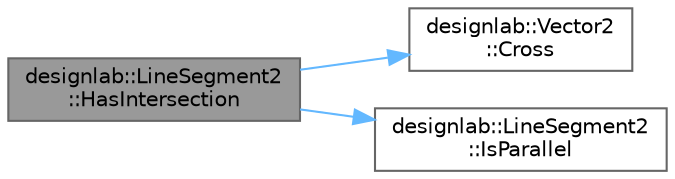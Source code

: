 digraph "designlab::LineSegment2::HasIntersection"
{
 // LATEX_PDF_SIZE
  bgcolor="transparent";
  edge [fontname=Helvetica,fontsize=10,labelfontname=Helvetica,labelfontsize=10];
  node [fontname=Helvetica,fontsize=10,shape=box,height=0.2,width=0.4];
  rankdir="LR";
  Node1 [id="Node000001",label="designlab::LineSegment2\l::HasIntersection",height=0.2,width=0.4,color="gray40", fillcolor="grey60", style="filled", fontcolor="black",tooltip="他の線分と交点が存在しているかどうか調べる関数"];
  Node1 -> Node2 [id="edge1_Node000001_Node000002",color="steelblue1",style="solid",tooltip=" "];
  Node2 [id="Node000002",label="designlab::Vector2\l::Cross",height=0.2,width=0.4,color="grey40", fillcolor="white", style="filled",URL="$structdesignlab_1_1_vector2.html#ad4dbe99350225f345d3f9dba83480dca",tooltip="このベクトルとotherの外積を返す"];
  Node1 -> Node3 [id="edge2_Node000001_Node000003",color="steelblue1",style="solid",tooltip=" "];
  Node3 [id="Node000003",label="designlab::LineSegment2\l::IsParallel",height=0.2,width=0.4,color="grey40", fillcolor="white", style="filled",URL="$structdesignlab_1_1_line_segment2.html#a8608ddbcf8e71c74186de4fc6420f4ee",tooltip="線分が平行かどうか調べる関数"];
}
